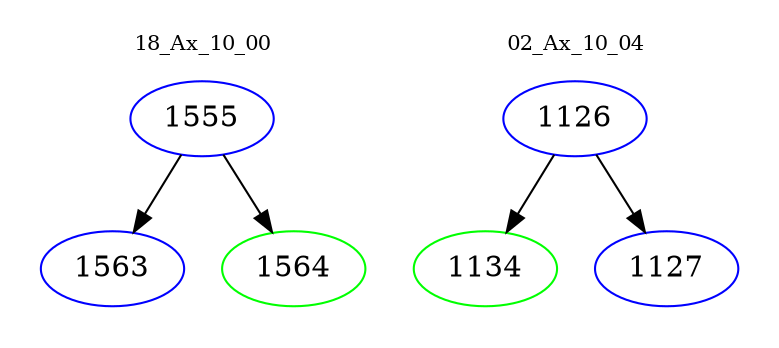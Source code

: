 digraph{
subgraph cluster_0 {
color = white
label = "18_Ax_10_00";
fontsize=10;
T0_1555 [label="1555", color="blue"]
T0_1555 -> T0_1563 [color="black"]
T0_1563 [label="1563", color="blue"]
T0_1555 -> T0_1564 [color="black"]
T0_1564 [label="1564", color="green"]
}
subgraph cluster_1 {
color = white
label = "02_Ax_10_04";
fontsize=10;
T1_1126 [label="1126", color="blue"]
T1_1126 -> T1_1134 [color="black"]
T1_1134 [label="1134", color="green"]
T1_1126 -> T1_1127 [color="black"]
T1_1127 [label="1127", color="blue"]
}
}

